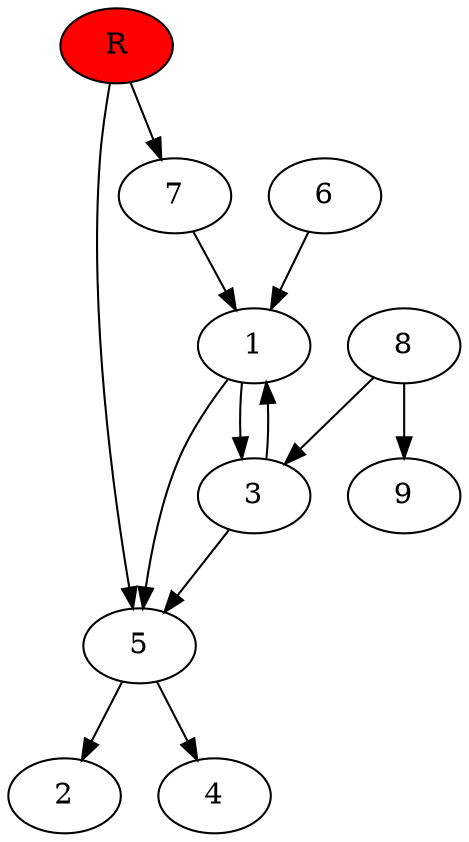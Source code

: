 digraph prb31818 {
	1
	2
	3
	4
	5
	6
	7
	8
	R [fillcolor="#ff0000" style=filled]
	1 -> 3
	1 -> 5
	3 -> 1
	3 -> 5
	5 -> 2
	5 -> 4
	6 -> 1
	7 -> 1
	8 -> 3
	8 -> 9
	R -> 5
	R -> 7
}
